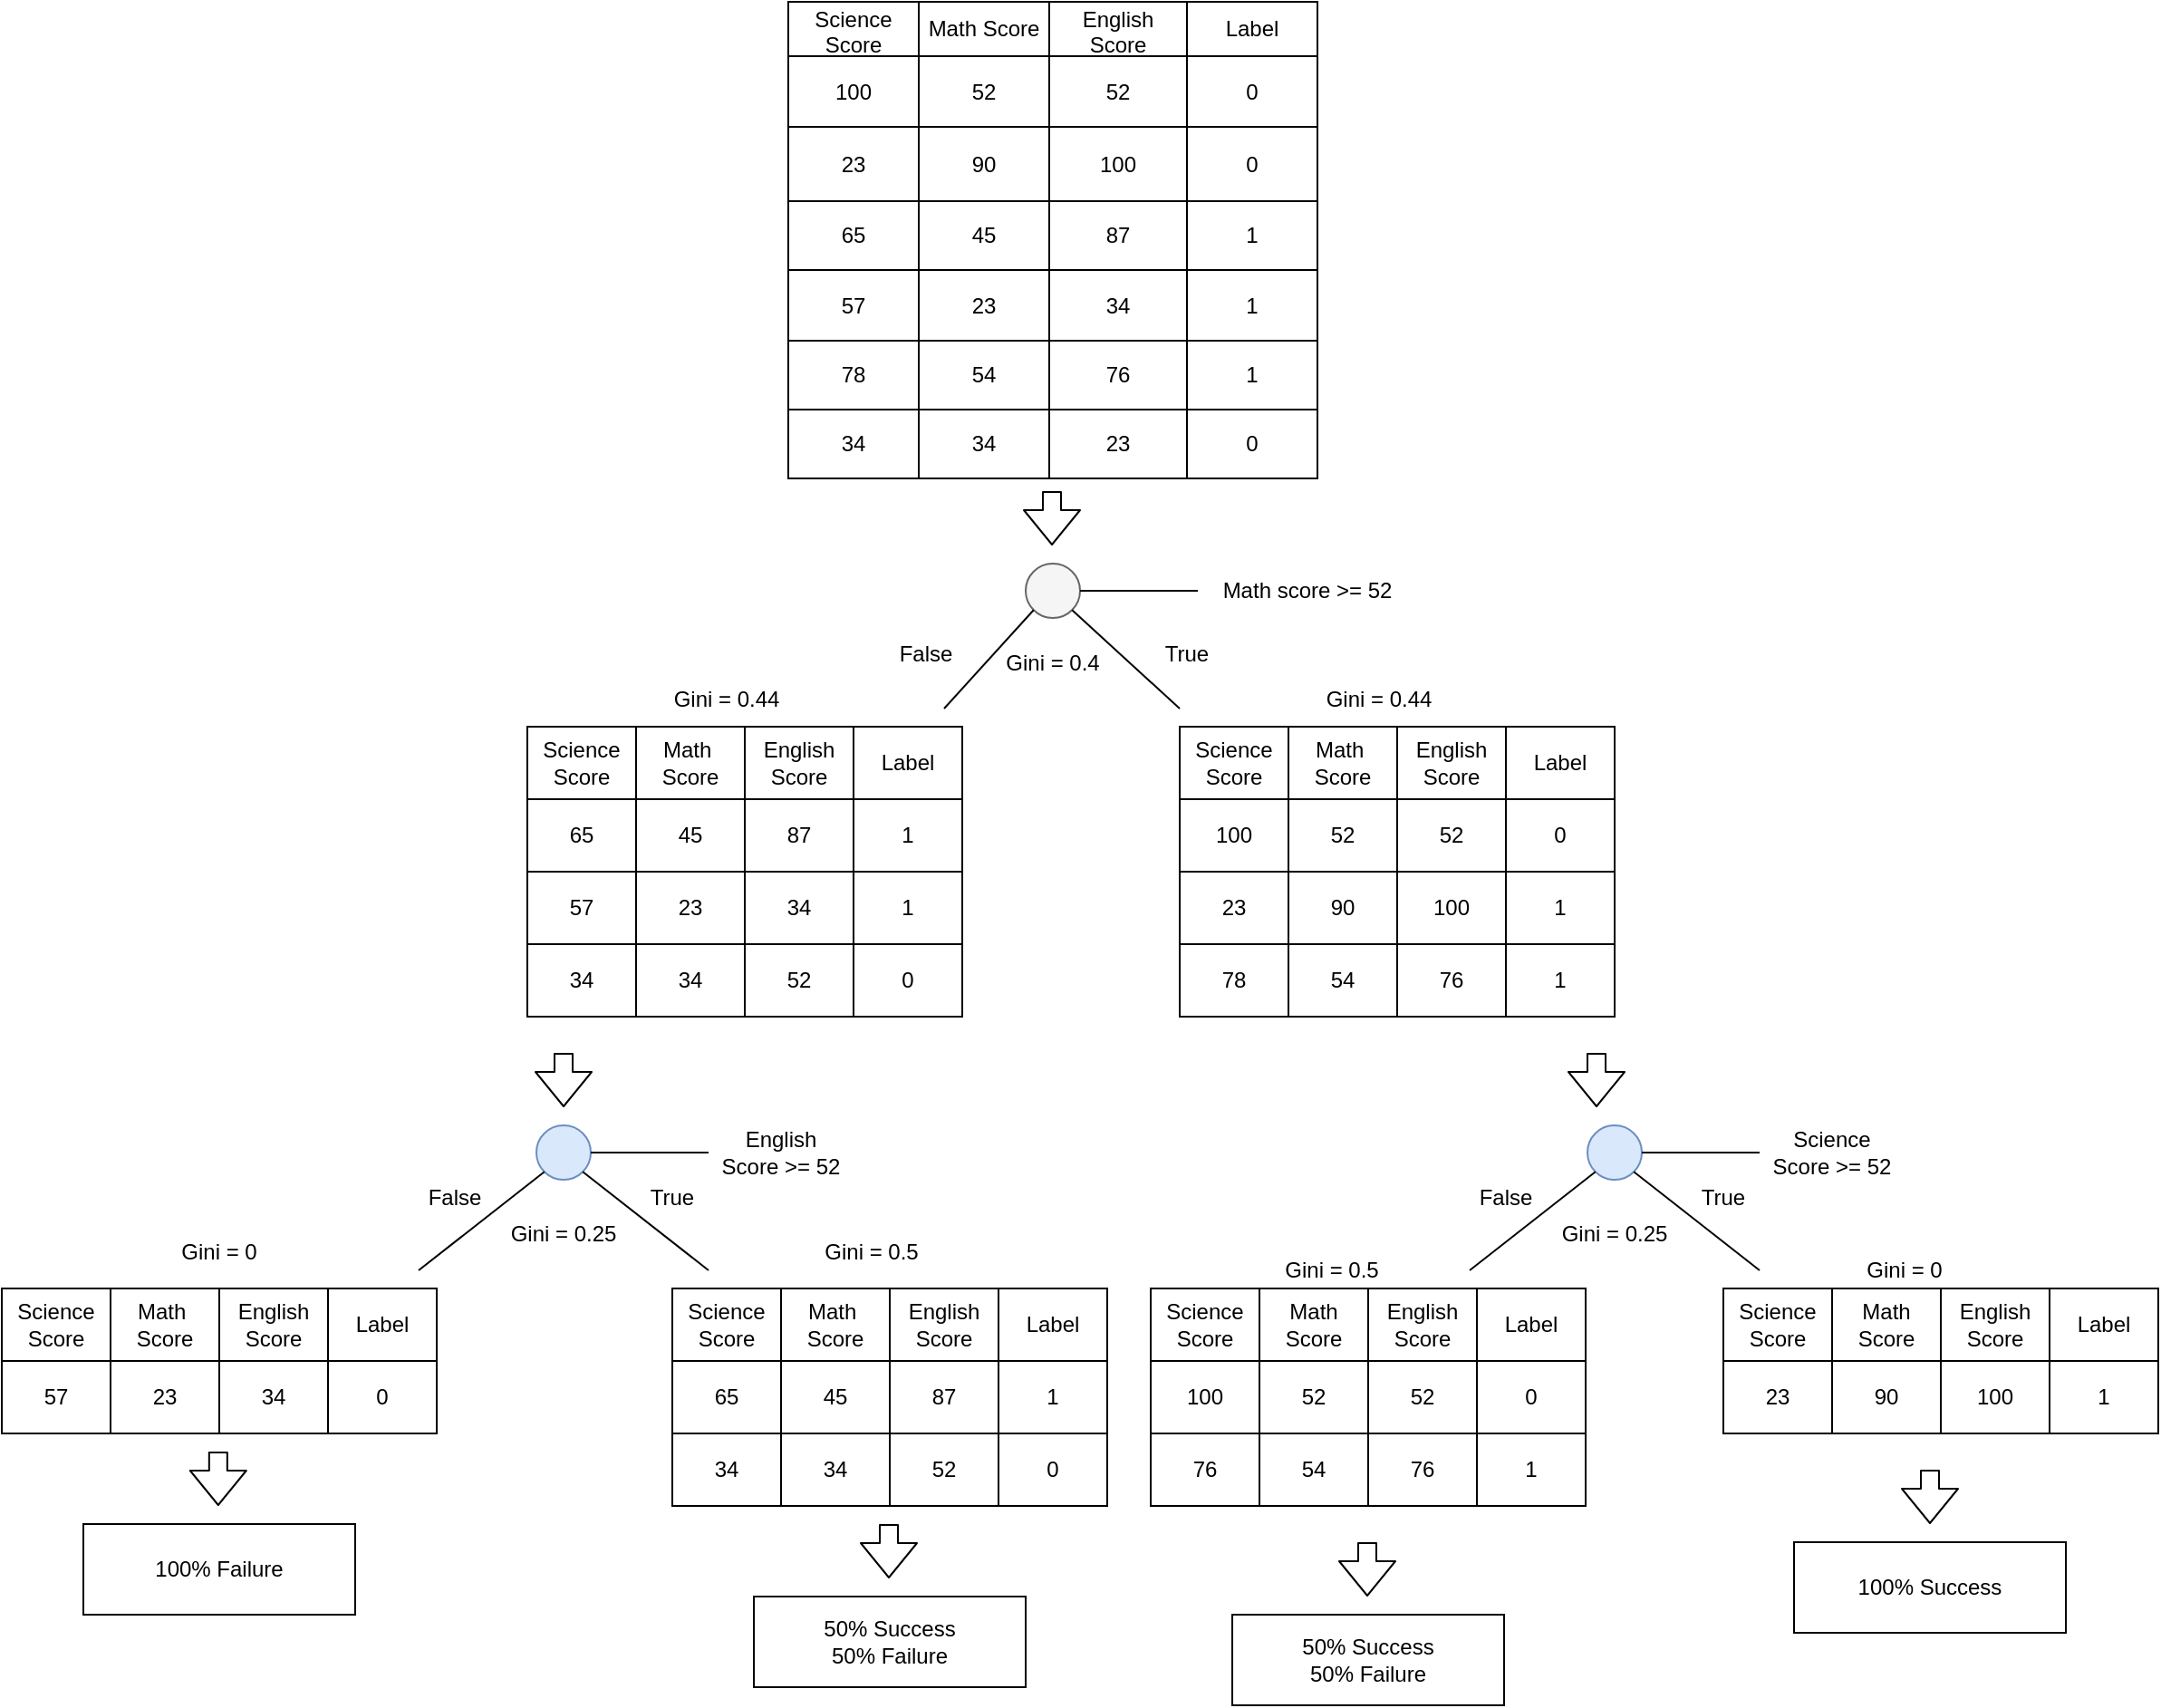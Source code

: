 <mxfile version="13.7.9" type="github"><diagram id="AeqcvIjLkrecfyvm1590" name="Page-1"><mxGraphModel dx="1609" dy="469" grid="1" gridSize="10" guides="1" tooltips="1" connect="1" arrows="1" fold="1" page="1" pageScale="1" pageWidth="827" pageHeight="1169" math="0" shadow="0"><root><mxCell id="0"/><mxCell id="1" parent="0"/><mxCell id="aFgmbNxInxHGgeImLu1g-31" value="" style="shape=flexArrow;endArrow=classic;html=1;" edge="1" parent="1"><mxGeometry width="50" height="50" relative="1" as="geometry"><mxPoint x="359.5" y="480" as="sourcePoint"/><mxPoint x="359.5" y="510" as="targetPoint"/></mxGeometry></mxCell><mxCell id="aFgmbNxInxHGgeImLu1g-32" value="" style="ellipse;whiteSpace=wrap;html=1;aspect=fixed;fillColor=#f5f5f5;strokeColor=#666666;fontColor=#333333;" vertex="1" parent="1"><mxGeometry x="345" y="520" width="30" height="30" as="geometry"/></mxCell><mxCell id="aFgmbNxInxHGgeImLu1g-33" value="" style="endArrow=none;html=1;exitX=1;exitY=0.5;exitDx=0;exitDy=0;" edge="1" parent="1" source="aFgmbNxInxHGgeImLu1g-32"><mxGeometry width="50" height="50" relative="1" as="geometry"><mxPoint x="380" y="460" as="sourcePoint"/><mxPoint x="440" y="535" as="targetPoint"/></mxGeometry></mxCell><mxCell id="aFgmbNxInxHGgeImLu1g-34" value="Math score &amp;gt;= 52" style="text;html=1;align=center;verticalAlign=middle;resizable=0;points=[];autosize=1;" vertex="1" parent="1"><mxGeometry x="445" y="525" width="110" height="20" as="geometry"/></mxCell><mxCell id="aFgmbNxInxHGgeImLu1g-35" value="" style="endArrow=none;html=1;exitX=1;exitY=1;exitDx=0;exitDy=0;" edge="1" parent="1" source="aFgmbNxInxHGgeImLu1g-32"><mxGeometry width="50" height="50" relative="1" as="geometry"><mxPoint x="380" y="560" as="sourcePoint"/><mxPoint x="430" y="600" as="targetPoint"/></mxGeometry></mxCell><mxCell id="aFgmbNxInxHGgeImLu1g-36" value="" style="shape=table;html=1;whiteSpace=wrap;startSize=0;container=1;collapsible=0;childLayout=tableLayout;sketch=0;shadow=0;rounded=0;" vertex="1" parent="1"><mxGeometry x="430" y="610" width="240" height="160" as="geometry"/></mxCell><mxCell id="aFgmbNxInxHGgeImLu1g-37" value="" style="shape=partialRectangle;html=1;whiteSpace=wrap;collapsible=0;dropTarget=0;pointerEvents=0;fillColor=none;top=0;left=0;bottom=0;right=0;points=[[0,0.5],[1,0.5]];portConstraint=eastwest;" vertex="1" parent="aFgmbNxInxHGgeImLu1g-36"><mxGeometry width="240" height="40" as="geometry"/></mxCell><mxCell id="aFgmbNxInxHGgeImLu1g-38" value="Science Score" style="shape=partialRectangle;html=1;whiteSpace=wrap;connectable=0;overflow=hidden;fillColor=none;top=0;left=0;bottom=0;right=0;" vertex="1" parent="aFgmbNxInxHGgeImLu1g-37"><mxGeometry width="60" height="40" as="geometry"/></mxCell><mxCell id="aFgmbNxInxHGgeImLu1g-165" value="Math&amp;nbsp; Score" style="shape=partialRectangle;html=1;whiteSpace=wrap;connectable=0;overflow=hidden;fillColor=none;top=0;left=0;bottom=0;right=0;" vertex="1" parent="aFgmbNxInxHGgeImLu1g-37"><mxGeometry x="60" width="60" height="40" as="geometry"/></mxCell><mxCell id="aFgmbNxInxHGgeImLu1g-39" value="English Score" style="shape=partialRectangle;html=1;whiteSpace=wrap;connectable=0;overflow=hidden;fillColor=none;top=0;left=0;bottom=0;right=0;" vertex="1" parent="aFgmbNxInxHGgeImLu1g-37"><mxGeometry x="120" width="60" height="40" as="geometry"/></mxCell><mxCell id="aFgmbNxInxHGgeImLu1g-40" value="Label" style="shape=partialRectangle;html=1;whiteSpace=wrap;connectable=0;overflow=hidden;fillColor=none;top=0;left=0;bottom=0;right=0;" vertex="1" parent="aFgmbNxInxHGgeImLu1g-37"><mxGeometry x="180" width="60" height="40" as="geometry"/></mxCell><mxCell id="aFgmbNxInxHGgeImLu1g-41" value="" style="shape=partialRectangle;html=1;whiteSpace=wrap;collapsible=0;dropTarget=0;pointerEvents=0;fillColor=none;top=0;left=0;bottom=0;right=0;points=[[0,0.5],[1,0.5]];portConstraint=eastwest;" vertex="1" parent="aFgmbNxInxHGgeImLu1g-36"><mxGeometry y="40" width="240" height="40" as="geometry"/></mxCell><mxCell id="aFgmbNxInxHGgeImLu1g-42" value="100" style="shape=partialRectangle;html=1;whiteSpace=wrap;connectable=0;overflow=hidden;fillColor=none;top=0;left=0;bottom=0;right=0;" vertex="1" parent="aFgmbNxInxHGgeImLu1g-41"><mxGeometry width="60" height="40" as="geometry"/></mxCell><mxCell id="aFgmbNxInxHGgeImLu1g-166" value="52" style="shape=partialRectangle;html=1;whiteSpace=wrap;connectable=0;overflow=hidden;fillColor=none;top=0;left=0;bottom=0;right=0;" vertex="1" parent="aFgmbNxInxHGgeImLu1g-41"><mxGeometry x="60" width="60" height="40" as="geometry"/></mxCell><mxCell id="aFgmbNxInxHGgeImLu1g-43" value="52" style="shape=partialRectangle;html=1;whiteSpace=wrap;connectable=0;overflow=hidden;fillColor=none;top=0;left=0;bottom=0;right=0;" vertex="1" parent="aFgmbNxInxHGgeImLu1g-41"><mxGeometry x="120" width="60" height="40" as="geometry"/></mxCell><mxCell id="aFgmbNxInxHGgeImLu1g-44" value="0" style="shape=partialRectangle;html=1;whiteSpace=wrap;connectable=0;overflow=hidden;fillColor=none;top=0;left=0;bottom=0;right=0;" vertex="1" parent="aFgmbNxInxHGgeImLu1g-41"><mxGeometry x="180" width="60" height="40" as="geometry"/></mxCell><mxCell id="aFgmbNxInxHGgeImLu1g-45" value="" style="shape=partialRectangle;html=1;whiteSpace=wrap;collapsible=0;dropTarget=0;pointerEvents=0;fillColor=none;top=0;left=0;bottom=0;right=0;points=[[0,0.5],[1,0.5]];portConstraint=eastwest;" vertex="1" parent="aFgmbNxInxHGgeImLu1g-36"><mxGeometry y="80" width="240" height="40" as="geometry"/></mxCell><mxCell id="aFgmbNxInxHGgeImLu1g-46" value="23" style="shape=partialRectangle;html=1;whiteSpace=wrap;connectable=0;overflow=hidden;fillColor=none;top=0;left=0;bottom=0;right=0;" vertex="1" parent="aFgmbNxInxHGgeImLu1g-45"><mxGeometry width="60" height="40" as="geometry"/></mxCell><mxCell id="aFgmbNxInxHGgeImLu1g-167" value="90" style="shape=partialRectangle;html=1;whiteSpace=wrap;connectable=0;overflow=hidden;fillColor=none;top=0;left=0;bottom=0;right=0;" vertex="1" parent="aFgmbNxInxHGgeImLu1g-45"><mxGeometry x="60" width="60" height="40" as="geometry"/></mxCell><mxCell id="aFgmbNxInxHGgeImLu1g-47" value="100" style="shape=partialRectangle;html=1;whiteSpace=wrap;connectable=0;overflow=hidden;fillColor=none;top=0;left=0;bottom=0;right=0;" vertex="1" parent="aFgmbNxInxHGgeImLu1g-45"><mxGeometry x="120" width="60" height="40" as="geometry"/></mxCell><mxCell id="aFgmbNxInxHGgeImLu1g-48" value="1" style="shape=partialRectangle;html=1;whiteSpace=wrap;connectable=0;overflow=hidden;fillColor=none;top=0;left=0;bottom=0;right=0;" vertex="1" parent="aFgmbNxInxHGgeImLu1g-45"><mxGeometry x="180" width="60" height="40" as="geometry"/></mxCell><mxCell id="aFgmbNxInxHGgeImLu1g-59" style="shape=partialRectangle;html=1;whiteSpace=wrap;collapsible=0;dropTarget=0;pointerEvents=0;fillColor=none;top=0;left=0;bottom=0;right=0;points=[[0,0.5],[1,0.5]];portConstraint=eastwest;" vertex="1" parent="aFgmbNxInxHGgeImLu1g-36"><mxGeometry y="120" width="240" height="40" as="geometry"/></mxCell><mxCell id="aFgmbNxInxHGgeImLu1g-60" value="78" style="shape=partialRectangle;html=1;whiteSpace=wrap;connectable=0;overflow=hidden;fillColor=none;top=0;left=0;bottom=0;right=0;" vertex="1" parent="aFgmbNxInxHGgeImLu1g-59"><mxGeometry width="60" height="40" as="geometry"/></mxCell><mxCell id="aFgmbNxInxHGgeImLu1g-168" value="54" style="shape=partialRectangle;html=1;whiteSpace=wrap;connectable=0;overflow=hidden;fillColor=none;top=0;left=0;bottom=0;right=0;" vertex="1" parent="aFgmbNxInxHGgeImLu1g-59"><mxGeometry x="60" width="60" height="40" as="geometry"/></mxCell><mxCell id="aFgmbNxInxHGgeImLu1g-61" value="76" style="shape=partialRectangle;html=1;whiteSpace=wrap;connectable=0;overflow=hidden;fillColor=none;top=0;left=0;bottom=0;right=0;" vertex="1" parent="aFgmbNxInxHGgeImLu1g-59"><mxGeometry x="120" width="60" height="40" as="geometry"/></mxCell><mxCell id="aFgmbNxInxHGgeImLu1g-62" value="1" style="shape=partialRectangle;html=1;whiteSpace=wrap;connectable=0;overflow=hidden;fillColor=none;top=0;left=0;bottom=0;right=0;" vertex="1" parent="aFgmbNxInxHGgeImLu1g-59"><mxGeometry x="180" width="60" height="40" as="geometry"/></mxCell><mxCell id="aFgmbNxInxHGgeImLu1g-63" value="True" style="text;html=1;strokeColor=none;fillColor=none;align=center;verticalAlign=middle;whiteSpace=wrap;rounded=0;shadow=0;sketch=0;" vertex="1" parent="1"><mxGeometry x="414" y="560" width="40" height="20" as="geometry"/></mxCell><mxCell id="aFgmbNxInxHGgeImLu1g-64" value="" style="endArrow=none;html=1;entryX=0;entryY=1;entryDx=0;entryDy=0;" edge="1" parent="1" target="aFgmbNxInxHGgeImLu1g-32"><mxGeometry width="50" height="50" relative="1" as="geometry"><mxPoint x="300" y="600" as="sourcePoint"/><mxPoint x="430" y="600" as="targetPoint"/></mxGeometry></mxCell><mxCell id="aFgmbNxInxHGgeImLu1g-86" value="False" style="text;html=1;strokeColor=none;fillColor=none;align=center;verticalAlign=middle;whiteSpace=wrap;rounded=0;shadow=0;sketch=0;" vertex="1" parent="1"><mxGeometry x="270" y="560" width="40" height="20" as="geometry"/></mxCell><mxCell id="aFgmbNxInxHGgeImLu1g-88" value="" style="shape=flexArrow;endArrow=classic;html=1;" edge="1" parent="1"><mxGeometry width="50" height="50" relative="1" as="geometry"><mxPoint x="90" y="790" as="sourcePoint"/><mxPoint x="90" y="820" as="targetPoint"/></mxGeometry></mxCell><mxCell id="aFgmbNxInxHGgeImLu1g-6" value="" style="shape=table;html=1;whiteSpace=wrap;startSize=0;container=1;collapsible=0;childLayout=tableLayout;rounded=0;" vertex="1" parent="1"><mxGeometry x="214" y="210" width="292" height="263" as="geometry"/></mxCell><mxCell id="aFgmbNxInxHGgeImLu1g-7" value="" style="shape=partialRectangle;html=1;whiteSpace=wrap;collapsible=0;dropTarget=0;pointerEvents=0;fillColor=none;top=0;left=0;bottom=0;right=0;points=[[0,0.5],[1,0.5]];portConstraint=eastwest;" vertex="1" parent="aFgmbNxInxHGgeImLu1g-6"><mxGeometry width="292" height="30" as="geometry"/></mxCell><mxCell id="aFgmbNxInxHGgeImLu1g-154" value="Science Score" style="shape=partialRectangle;html=1;whiteSpace=wrap;connectable=0;overflow=hidden;fillColor=none;top=0;left=0;bottom=0;right=0;" vertex="1" parent="aFgmbNxInxHGgeImLu1g-7"><mxGeometry width="72" height="30" as="geometry"/></mxCell><mxCell id="aFgmbNxInxHGgeImLu1g-148" value="Math Score" style="shape=partialRectangle;html=1;whiteSpace=wrap;connectable=0;overflow=hidden;fillColor=none;top=0;left=0;bottom=0;right=0;" vertex="1" parent="aFgmbNxInxHGgeImLu1g-7"><mxGeometry x="72" width="72" height="30" as="geometry"/></mxCell><mxCell id="aFgmbNxInxHGgeImLu1g-9" value="English Score" style="shape=partialRectangle;html=1;whiteSpace=wrap;connectable=0;overflow=hidden;fillColor=none;top=0;left=0;bottom=0;right=0;" vertex="1" parent="aFgmbNxInxHGgeImLu1g-7"><mxGeometry x="144" width="76" height="30" as="geometry"/></mxCell><mxCell id="aFgmbNxInxHGgeImLu1g-10" value="Label" style="shape=partialRectangle;html=1;whiteSpace=wrap;connectable=0;overflow=hidden;fillColor=none;top=0;left=0;bottom=0;right=0;" vertex="1" parent="aFgmbNxInxHGgeImLu1g-7"><mxGeometry x="220" width="72" height="30" as="geometry"/></mxCell><mxCell id="aFgmbNxInxHGgeImLu1g-11" value="" style="shape=partialRectangle;html=1;whiteSpace=wrap;collapsible=0;dropTarget=0;pointerEvents=0;fillColor=none;top=0;left=0;bottom=0;right=0;points=[[0,0.5],[1,0.5]];portConstraint=eastwest;" vertex="1" parent="aFgmbNxInxHGgeImLu1g-6"><mxGeometry y="30" width="292" height="39" as="geometry"/></mxCell><mxCell id="aFgmbNxInxHGgeImLu1g-155" value="100" style="shape=partialRectangle;html=1;whiteSpace=wrap;connectable=0;overflow=hidden;fillColor=none;top=0;left=0;bottom=0;right=0;" vertex="1" parent="aFgmbNxInxHGgeImLu1g-11"><mxGeometry width="72" height="39" as="geometry"/></mxCell><mxCell id="aFgmbNxInxHGgeImLu1g-149" value="52" style="shape=partialRectangle;html=1;whiteSpace=wrap;connectable=0;overflow=hidden;fillColor=none;top=0;left=0;bottom=0;right=0;" vertex="1" parent="aFgmbNxInxHGgeImLu1g-11"><mxGeometry x="72" width="72" height="39" as="geometry"/></mxCell><mxCell id="aFgmbNxInxHGgeImLu1g-13" value="52" style="shape=partialRectangle;html=1;whiteSpace=wrap;connectable=0;overflow=hidden;fillColor=none;top=0;left=0;bottom=0;right=0;" vertex="1" parent="aFgmbNxInxHGgeImLu1g-11"><mxGeometry x="144" width="76" height="39" as="geometry"/></mxCell><mxCell id="aFgmbNxInxHGgeImLu1g-14" value="0" style="shape=partialRectangle;html=1;whiteSpace=wrap;connectable=0;overflow=hidden;fillColor=none;top=0;left=0;bottom=0;right=0;" vertex="1" parent="aFgmbNxInxHGgeImLu1g-11"><mxGeometry x="220" width="72" height="39" as="geometry"/></mxCell><mxCell id="aFgmbNxInxHGgeImLu1g-15" value="" style="shape=partialRectangle;html=1;whiteSpace=wrap;collapsible=0;dropTarget=0;pointerEvents=0;fillColor=none;top=0;left=0;bottom=0;right=0;points=[[0,0.5],[1,0.5]];portConstraint=eastwest;" vertex="1" parent="aFgmbNxInxHGgeImLu1g-6"><mxGeometry y="69" width="292" height="41" as="geometry"/></mxCell><mxCell id="aFgmbNxInxHGgeImLu1g-156" value="23" style="shape=partialRectangle;html=1;whiteSpace=wrap;connectable=0;overflow=hidden;fillColor=none;top=0;left=0;bottom=0;right=0;" vertex="1" parent="aFgmbNxInxHGgeImLu1g-15"><mxGeometry width="72" height="41" as="geometry"/></mxCell><mxCell id="aFgmbNxInxHGgeImLu1g-150" value="90" style="shape=partialRectangle;html=1;whiteSpace=wrap;connectable=0;overflow=hidden;fillColor=none;top=0;left=0;bottom=0;right=0;" vertex="1" parent="aFgmbNxInxHGgeImLu1g-15"><mxGeometry x="72" width="72" height="41" as="geometry"/></mxCell><mxCell id="aFgmbNxInxHGgeImLu1g-17" value="100" style="shape=partialRectangle;html=1;whiteSpace=wrap;connectable=0;overflow=hidden;fillColor=none;top=0;left=0;bottom=0;right=0;" vertex="1" parent="aFgmbNxInxHGgeImLu1g-15"><mxGeometry x="144" width="76" height="41" as="geometry"/></mxCell><mxCell id="aFgmbNxInxHGgeImLu1g-18" value="0" style="shape=partialRectangle;html=1;whiteSpace=wrap;connectable=0;overflow=hidden;fillColor=none;top=0;left=0;bottom=0;right=0;" vertex="1" parent="aFgmbNxInxHGgeImLu1g-15"><mxGeometry x="220" width="72" height="41" as="geometry"/></mxCell><mxCell id="aFgmbNxInxHGgeImLu1g-19" value="" style="shape=partialRectangle;html=1;whiteSpace=wrap;collapsible=0;dropTarget=0;pointerEvents=0;fillColor=none;top=0;left=0;bottom=0;right=0;points=[[0,0.5],[1,0.5]];portConstraint=eastwest;" vertex="1" parent="aFgmbNxInxHGgeImLu1g-6"><mxGeometry y="110" width="292" height="38" as="geometry"/></mxCell><mxCell id="aFgmbNxInxHGgeImLu1g-157" value="65" style="shape=partialRectangle;html=1;whiteSpace=wrap;connectable=0;overflow=hidden;fillColor=none;top=0;left=0;bottom=0;right=0;" vertex="1" parent="aFgmbNxInxHGgeImLu1g-19"><mxGeometry width="72" height="38" as="geometry"/></mxCell><mxCell id="aFgmbNxInxHGgeImLu1g-151" value="45" style="shape=partialRectangle;html=1;whiteSpace=wrap;connectable=0;overflow=hidden;fillColor=none;top=0;left=0;bottom=0;right=0;" vertex="1" parent="aFgmbNxInxHGgeImLu1g-19"><mxGeometry x="72" width="72" height="38" as="geometry"/></mxCell><mxCell id="aFgmbNxInxHGgeImLu1g-21" value="87" style="shape=partialRectangle;html=1;whiteSpace=wrap;connectable=0;overflow=hidden;fillColor=none;top=0;left=0;bottom=0;right=0;" vertex="1" parent="aFgmbNxInxHGgeImLu1g-19"><mxGeometry x="144" width="76" height="38" as="geometry"/></mxCell><mxCell id="aFgmbNxInxHGgeImLu1g-22" value="1" style="shape=partialRectangle;html=1;whiteSpace=wrap;connectable=0;overflow=hidden;fillColor=none;top=0;left=0;bottom=0;right=0;" vertex="1" parent="aFgmbNxInxHGgeImLu1g-19"><mxGeometry x="220" width="72" height="38" as="geometry"/></mxCell><mxCell id="aFgmbNxInxHGgeImLu1g-23" value="" style="shape=partialRectangle;html=1;whiteSpace=wrap;collapsible=0;dropTarget=0;pointerEvents=0;fillColor=none;top=0;left=0;bottom=0;right=0;points=[[0,0.5],[1,0.5]];portConstraint=eastwest;" vertex="1" parent="aFgmbNxInxHGgeImLu1g-6"><mxGeometry y="148" width="292" height="39" as="geometry"/></mxCell><mxCell id="aFgmbNxInxHGgeImLu1g-158" value="57" style="shape=partialRectangle;html=1;whiteSpace=wrap;connectable=0;overflow=hidden;fillColor=none;top=0;left=0;bottom=0;right=0;" vertex="1" parent="aFgmbNxInxHGgeImLu1g-23"><mxGeometry width="72" height="39" as="geometry"/></mxCell><mxCell id="aFgmbNxInxHGgeImLu1g-152" value="23" style="shape=partialRectangle;html=1;whiteSpace=wrap;connectable=0;overflow=hidden;fillColor=none;top=0;left=0;bottom=0;right=0;" vertex="1" parent="aFgmbNxInxHGgeImLu1g-23"><mxGeometry x="72" width="72" height="39" as="geometry"/></mxCell><mxCell id="aFgmbNxInxHGgeImLu1g-25" value="34" style="shape=partialRectangle;html=1;whiteSpace=wrap;connectable=0;overflow=hidden;fillColor=none;top=0;left=0;bottom=0;right=0;" vertex="1" parent="aFgmbNxInxHGgeImLu1g-23"><mxGeometry x="144" width="76" height="39" as="geometry"/></mxCell><mxCell id="aFgmbNxInxHGgeImLu1g-26" value="1" style="shape=partialRectangle;html=1;whiteSpace=wrap;connectable=0;overflow=hidden;fillColor=none;top=0;left=0;bottom=0;right=0;" vertex="1" parent="aFgmbNxInxHGgeImLu1g-23"><mxGeometry x="220" width="72" height="39" as="geometry"/></mxCell><mxCell id="aFgmbNxInxHGgeImLu1g-27" value="" style="shape=partialRectangle;html=1;whiteSpace=wrap;collapsible=0;dropTarget=0;pointerEvents=0;fillColor=none;top=0;left=0;bottom=0;right=0;points=[[0,0.5],[1,0.5]];portConstraint=eastwest;" vertex="1" parent="aFgmbNxInxHGgeImLu1g-6"><mxGeometry y="187" width="292" height="38" as="geometry"/></mxCell><mxCell id="aFgmbNxInxHGgeImLu1g-159" value="78" style="shape=partialRectangle;html=1;whiteSpace=wrap;connectable=0;overflow=hidden;fillColor=none;top=0;left=0;bottom=0;right=0;" vertex="1" parent="aFgmbNxInxHGgeImLu1g-27"><mxGeometry width="72" height="38" as="geometry"/></mxCell><mxCell id="aFgmbNxInxHGgeImLu1g-153" value="54" style="shape=partialRectangle;html=1;whiteSpace=wrap;connectable=0;overflow=hidden;fillColor=none;top=0;left=0;bottom=0;right=0;" vertex="1" parent="aFgmbNxInxHGgeImLu1g-27"><mxGeometry x="72" width="72" height="38" as="geometry"/></mxCell><mxCell id="aFgmbNxInxHGgeImLu1g-29" value="76" style="shape=partialRectangle;html=1;whiteSpace=wrap;connectable=0;overflow=hidden;fillColor=none;top=0;left=0;bottom=0;right=0;" vertex="1" parent="aFgmbNxInxHGgeImLu1g-27"><mxGeometry x="144" width="76" height="38" as="geometry"/></mxCell><mxCell id="aFgmbNxInxHGgeImLu1g-30" value="1" style="shape=partialRectangle;html=1;whiteSpace=wrap;connectable=0;overflow=hidden;fillColor=none;top=0;left=0;bottom=0;right=0;" vertex="1" parent="aFgmbNxInxHGgeImLu1g-27"><mxGeometry x="220" width="72" height="38" as="geometry"/></mxCell><mxCell id="aFgmbNxInxHGgeImLu1g-230" style="shape=partialRectangle;html=1;whiteSpace=wrap;collapsible=0;dropTarget=0;pointerEvents=0;fillColor=none;top=0;left=0;bottom=0;right=0;points=[[0,0.5],[1,0.5]];portConstraint=eastwest;" vertex="1" parent="aFgmbNxInxHGgeImLu1g-6"><mxGeometry y="225" width="292" height="38" as="geometry"/></mxCell><mxCell id="aFgmbNxInxHGgeImLu1g-231" value="34" style="shape=partialRectangle;html=1;whiteSpace=wrap;connectable=0;overflow=hidden;fillColor=none;top=0;left=0;bottom=0;right=0;" vertex="1" parent="aFgmbNxInxHGgeImLu1g-230"><mxGeometry width="72" height="38" as="geometry"/></mxCell><mxCell id="aFgmbNxInxHGgeImLu1g-232" value="34" style="shape=partialRectangle;html=1;whiteSpace=wrap;connectable=0;overflow=hidden;fillColor=none;top=0;left=0;bottom=0;right=0;" vertex="1" parent="aFgmbNxInxHGgeImLu1g-230"><mxGeometry x="72" width="72" height="38" as="geometry"/></mxCell><mxCell id="aFgmbNxInxHGgeImLu1g-233" value="23" style="shape=partialRectangle;html=1;whiteSpace=wrap;connectable=0;overflow=hidden;fillColor=none;top=0;left=0;bottom=0;right=0;" vertex="1" parent="aFgmbNxInxHGgeImLu1g-230"><mxGeometry x="144" width="76" height="38" as="geometry"/></mxCell><mxCell id="aFgmbNxInxHGgeImLu1g-234" value="0" style="shape=partialRectangle;html=1;whiteSpace=wrap;connectable=0;overflow=hidden;fillColor=none;top=0;left=0;bottom=0;right=0;" vertex="1" parent="aFgmbNxInxHGgeImLu1g-230"><mxGeometry x="220" width="72" height="38" as="geometry"/></mxCell><mxCell id="aFgmbNxInxHGgeImLu1g-89" value="50% Success&lt;br&gt;50% Failure" style="rounded=0;whiteSpace=wrap;html=1;shadow=0;sketch=0;" vertex="1" parent="1"><mxGeometry x="459" y="1100" width="150" height="50" as="geometry"/></mxCell><mxCell id="aFgmbNxInxHGgeImLu1g-90" value="Gini = 0.44" style="text;html=1;strokeColor=none;fillColor=none;align=center;verticalAlign=middle;whiteSpace=wrap;rounded=0;shadow=0;sketch=0;" vertex="1" parent="1"><mxGeometry x="140" y="585" width="80" height="20" as="geometry"/></mxCell><mxCell id="aFgmbNxInxHGgeImLu1g-91" value="Gini = 0.44" style="text;html=1;strokeColor=none;fillColor=none;align=center;verticalAlign=middle;whiteSpace=wrap;rounded=0;shadow=0;sketch=0;" vertex="1" parent="1"><mxGeometry x="500" y="585" width="80" height="20" as="geometry"/></mxCell><mxCell id="aFgmbNxInxHGgeImLu1g-92" value="Gini = 0.4" style="text;html=1;strokeColor=none;fillColor=none;align=center;verticalAlign=middle;whiteSpace=wrap;rounded=0;shadow=0;sketch=0;" vertex="1" parent="1"><mxGeometry x="320" y="565" width="80" height="20" as="geometry"/></mxCell><mxCell id="aFgmbNxInxHGgeImLu1g-93" value="" style="shape=flexArrow;endArrow=classic;html=1;" edge="1" parent="1"><mxGeometry width="50" height="50" relative="1" as="geometry"><mxPoint x="660" y="790" as="sourcePoint"/><mxPoint x="660" y="820" as="targetPoint"/></mxGeometry></mxCell><mxCell id="aFgmbNxInxHGgeImLu1g-94" value="" style="ellipse;whiteSpace=wrap;html=1;aspect=fixed;fillColor=#dae8fc;strokeColor=#6c8ebf;" vertex="1" parent="1"><mxGeometry x="655" y="830" width="30" height="30" as="geometry"/></mxCell><mxCell id="aFgmbNxInxHGgeImLu1g-96" value="" style="endArrow=none;html=1;exitX=0;exitY=1;exitDx=0;exitDy=0;" edge="1" parent="1" source="aFgmbNxInxHGgeImLu1g-94"><mxGeometry width="50" height="50" relative="1" as="geometry"><mxPoint x="530" y="790" as="sourcePoint"/><mxPoint x="590" y="910" as="targetPoint"/></mxGeometry></mxCell><mxCell id="aFgmbNxInxHGgeImLu1g-106" value="False" style="text;html=1;strokeColor=none;fillColor=none;align=center;verticalAlign=middle;whiteSpace=wrap;rounded=0;shadow=0;sketch=0;" vertex="1" parent="1"><mxGeometry x="590" y="860" width="40" height="20" as="geometry"/></mxCell><mxCell id="aFgmbNxInxHGgeImLu1g-107" value="" style="endArrow=none;html=1;exitX=1;exitY=1;exitDx=0;exitDy=0;" edge="1" parent="1" source="aFgmbNxInxHGgeImLu1g-94"><mxGeometry width="50" height="50" relative="1" as="geometry"><mxPoint x="720" y="780" as="sourcePoint"/><mxPoint x="750" y="910" as="targetPoint"/></mxGeometry></mxCell><mxCell id="aFgmbNxInxHGgeImLu1g-125" value="Gini = 0.5" style="text;html=1;strokeColor=none;fillColor=none;align=center;verticalAlign=middle;whiteSpace=wrap;rounded=0;shadow=0;sketch=0;" vertex="1" parent="1"><mxGeometry x="474" y="900" width="80" height="20" as="geometry"/></mxCell><mxCell id="aFgmbNxInxHGgeImLu1g-126" value="" style="shape=flexArrow;endArrow=classic;html=1;" edge="1" parent="1"><mxGeometry width="50" height="50" relative="1" as="geometry"><mxPoint x="844" y="1020" as="sourcePoint"/><mxPoint x="844" y="1050" as="targetPoint"/></mxGeometry></mxCell><mxCell id="aFgmbNxInxHGgeImLu1g-127" value="100% Failure" style="rounded=0;whiteSpace=wrap;html=1;shadow=0;sketch=0;" vertex="1" parent="1"><mxGeometry x="-175" y="1050" width="150" height="50" as="geometry"/></mxCell><mxCell id="aFgmbNxInxHGgeImLu1g-128" value="" style="shape=flexArrow;endArrow=classic;html=1;" edge="1" parent="1"><mxGeometry width="50" height="50" relative="1" as="geometry"><mxPoint x="533.5" y="1060" as="sourcePoint"/><mxPoint x="533.5" y="1090" as="targetPoint"/></mxGeometry></mxCell><mxCell id="aFgmbNxInxHGgeImLu1g-129" value="100% Success" style="rounded=0;whiteSpace=wrap;html=1;shadow=0;sketch=0;" vertex="1" parent="1"><mxGeometry x="769" y="1060" width="150" height="50" as="geometry"/></mxCell><mxCell id="aFgmbNxInxHGgeImLu1g-130" value="Gini = 0" style="text;html=1;strokeColor=none;fillColor=none;align=center;verticalAlign=middle;whiteSpace=wrap;rounded=0;shadow=0;sketch=0;" vertex="1" parent="1"><mxGeometry x="800" y="900" width="60" height="20" as="geometry"/></mxCell><mxCell id="aFgmbNxInxHGgeImLu1g-131" value="Gini = 0.25" style="text;html=1;strokeColor=none;fillColor=none;align=center;verticalAlign=middle;whiteSpace=wrap;rounded=0;shadow=0;sketch=0;" vertex="1" parent="1"><mxGeometry x="630" y="880" width="80" height="20" as="geometry"/></mxCell><mxCell id="aFgmbNxInxHGgeImLu1g-136" value="True" style="text;html=1;strokeColor=none;fillColor=none;align=center;verticalAlign=middle;whiteSpace=wrap;rounded=0;shadow=0;sketch=0;" vertex="1" parent="1"><mxGeometry x="710" y="860" width="40" height="20" as="geometry"/></mxCell><mxCell id="aFgmbNxInxHGgeImLu1g-138" value="" style="endArrow=none;html=1;exitX=1;exitY=0.5;exitDx=0;exitDy=0;" edge="1" parent="1" source="aFgmbNxInxHGgeImLu1g-94"><mxGeometry width="50" height="50" relative="1" as="geometry"><mxPoint x="735" y="800" as="sourcePoint"/><mxPoint x="750" y="845" as="targetPoint"/></mxGeometry></mxCell><mxCell id="aFgmbNxInxHGgeImLu1g-141" value="Science Score &amp;gt;= 52" style="text;html=1;strokeColor=none;fillColor=none;align=center;verticalAlign=middle;whiteSpace=wrap;rounded=0;shadow=0;sketch=0;" vertex="1" parent="1"><mxGeometry x="755" y="835" width="70" height="20" as="geometry"/></mxCell><mxCell id="aFgmbNxInxHGgeImLu1g-197" value="" style="shape=table;html=1;whiteSpace=wrap;startSize=0;container=1;collapsible=0;childLayout=tableLayout;sketch=0;shadow=0;rounded=0;" vertex="1" parent="1"><mxGeometry x="70" y="610" width="240" height="160" as="geometry"/></mxCell><mxCell id="aFgmbNxInxHGgeImLu1g-198" value="" style="shape=partialRectangle;html=1;whiteSpace=wrap;collapsible=0;dropTarget=0;pointerEvents=0;fillColor=none;top=0;left=0;bottom=0;right=0;points=[[0,0.5],[1,0.5]];portConstraint=eastwest;" vertex="1" parent="aFgmbNxInxHGgeImLu1g-197"><mxGeometry width="240" height="40" as="geometry"/></mxCell><mxCell id="aFgmbNxInxHGgeImLu1g-199" value="Science Score" style="shape=partialRectangle;html=1;whiteSpace=wrap;connectable=0;overflow=hidden;fillColor=none;top=0;left=0;bottom=0;right=0;" vertex="1" parent="aFgmbNxInxHGgeImLu1g-198"><mxGeometry width="60" height="40" as="geometry"/></mxCell><mxCell id="aFgmbNxInxHGgeImLu1g-200" value="Math&amp;nbsp; Score" style="shape=partialRectangle;html=1;whiteSpace=wrap;connectable=0;overflow=hidden;fillColor=none;top=0;left=0;bottom=0;right=0;" vertex="1" parent="aFgmbNxInxHGgeImLu1g-198"><mxGeometry x="60" width="60" height="40" as="geometry"/></mxCell><mxCell id="aFgmbNxInxHGgeImLu1g-201" value="English Score" style="shape=partialRectangle;html=1;whiteSpace=wrap;connectable=0;overflow=hidden;fillColor=none;top=0;left=0;bottom=0;right=0;" vertex="1" parent="aFgmbNxInxHGgeImLu1g-198"><mxGeometry x="120" width="60" height="40" as="geometry"/></mxCell><mxCell id="aFgmbNxInxHGgeImLu1g-202" value="Label" style="shape=partialRectangle;html=1;whiteSpace=wrap;connectable=0;overflow=hidden;fillColor=none;top=0;left=0;bottom=0;right=0;" vertex="1" parent="aFgmbNxInxHGgeImLu1g-198"><mxGeometry x="180" width="60" height="40" as="geometry"/></mxCell><mxCell id="aFgmbNxInxHGgeImLu1g-203" value="" style="shape=partialRectangle;html=1;whiteSpace=wrap;collapsible=0;dropTarget=0;pointerEvents=0;fillColor=none;top=0;left=0;bottom=0;right=0;points=[[0,0.5],[1,0.5]];portConstraint=eastwest;" vertex="1" parent="aFgmbNxInxHGgeImLu1g-197"><mxGeometry y="40" width="240" height="40" as="geometry"/></mxCell><mxCell id="aFgmbNxInxHGgeImLu1g-204" value="65" style="shape=partialRectangle;html=1;whiteSpace=wrap;connectable=0;overflow=hidden;fillColor=none;top=0;left=0;bottom=0;right=0;" vertex="1" parent="aFgmbNxInxHGgeImLu1g-203"><mxGeometry width="60" height="40" as="geometry"/></mxCell><mxCell id="aFgmbNxInxHGgeImLu1g-205" value="45" style="shape=partialRectangle;html=1;whiteSpace=wrap;connectable=0;overflow=hidden;fillColor=none;top=0;left=0;bottom=0;right=0;" vertex="1" parent="aFgmbNxInxHGgeImLu1g-203"><mxGeometry x="60" width="60" height="40" as="geometry"/></mxCell><mxCell id="aFgmbNxInxHGgeImLu1g-206" value="87" style="shape=partialRectangle;html=1;whiteSpace=wrap;connectable=0;overflow=hidden;fillColor=none;top=0;left=0;bottom=0;right=0;" vertex="1" parent="aFgmbNxInxHGgeImLu1g-203"><mxGeometry x="120" width="60" height="40" as="geometry"/></mxCell><mxCell id="aFgmbNxInxHGgeImLu1g-207" value="1" style="shape=partialRectangle;html=1;whiteSpace=wrap;connectable=0;overflow=hidden;fillColor=none;top=0;left=0;bottom=0;right=0;" vertex="1" parent="aFgmbNxInxHGgeImLu1g-203"><mxGeometry x="180" width="60" height="40" as="geometry"/></mxCell><mxCell id="aFgmbNxInxHGgeImLu1g-208" value="" style="shape=partialRectangle;html=1;whiteSpace=wrap;collapsible=0;dropTarget=0;pointerEvents=0;fillColor=none;top=0;left=0;bottom=0;right=0;points=[[0,0.5],[1,0.5]];portConstraint=eastwest;" vertex="1" parent="aFgmbNxInxHGgeImLu1g-197"><mxGeometry y="80" width="240" height="40" as="geometry"/></mxCell><mxCell id="aFgmbNxInxHGgeImLu1g-209" value="57" style="shape=partialRectangle;html=1;whiteSpace=wrap;connectable=0;overflow=hidden;fillColor=none;top=0;left=0;bottom=0;right=0;" vertex="1" parent="aFgmbNxInxHGgeImLu1g-208"><mxGeometry width="60" height="40" as="geometry"/></mxCell><mxCell id="aFgmbNxInxHGgeImLu1g-210" value="23" style="shape=partialRectangle;html=1;whiteSpace=wrap;connectable=0;overflow=hidden;fillColor=none;top=0;left=0;bottom=0;right=0;" vertex="1" parent="aFgmbNxInxHGgeImLu1g-208"><mxGeometry x="60" width="60" height="40" as="geometry"/></mxCell><mxCell id="aFgmbNxInxHGgeImLu1g-211" value="34" style="shape=partialRectangle;html=1;whiteSpace=wrap;connectable=0;overflow=hidden;fillColor=none;top=0;left=0;bottom=0;right=0;" vertex="1" parent="aFgmbNxInxHGgeImLu1g-208"><mxGeometry x="120" width="60" height="40" as="geometry"/></mxCell><mxCell id="aFgmbNxInxHGgeImLu1g-212" value="1" style="shape=partialRectangle;html=1;whiteSpace=wrap;connectable=0;overflow=hidden;fillColor=none;top=0;left=0;bottom=0;right=0;" vertex="1" parent="aFgmbNxInxHGgeImLu1g-208"><mxGeometry x="180" width="60" height="40" as="geometry"/></mxCell><mxCell id="aFgmbNxInxHGgeImLu1g-235" style="shape=partialRectangle;html=1;whiteSpace=wrap;collapsible=0;dropTarget=0;pointerEvents=0;fillColor=none;top=0;left=0;bottom=0;right=0;points=[[0,0.5],[1,0.5]];portConstraint=eastwest;" vertex="1" parent="aFgmbNxInxHGgeImLu1g-197"><mxGeometry y="120" width="240" height="40" as="geometry"/></mxCell><mxCell id="aFgmbNxInxHGgeImLu1g-236" value="34" style="shape=partialRectangle;html=1;whiteSpace=wrap;connectable=0;overflow=hidden;fillColor=none;top=0;left=0;bottom=0;right=0;" vertex="1" parent="aFgmbNxInxHGgeImLu1g-235"><mxGeometry width="60" height="40" as="geometry"/></mxCell><mxCell id="aFgmbNxInxHGgeImLu1g-237" value="34" style="shape=partialRectangle;html=1;whiteSpace=wrap;connectable=0;overflow=hidden;fillColor=none;top=0;left=0;bottom=0;right=0;" vertex="1" parent="aFgmbNxInxHGgeImLu1g-235"><mxGeometry x="60" width="60" height="40" as="geometry"/></mxCell><mxCell id="aFgmbNxInxHGgeImLu1g-238" value="52" style="shape=partialRectangle;html=1;whiteSpace=wrap;connectable=0;overflow=hidden;fillColor=none;top=0;left=0;bottom=0;right=0;" vertex="1" parent="aFgmbNxInxHGgeImLu1g-235"><mxGeometry x="120" width="60" height="40" as="geometry"/></mxCell><mxCell id="aFgmbNxInxHGgeImLu1g-239" value="0" style="shape=partialRectangle;html=1;whiteSpace=wrap;connectable=0;overflow=hidden;fillColor=none;top=0;left=0;bottom=0;right=0;" vertex="1" parent="aFgmbNxInxHGgeImLu1g-235"><mxGeometry x="180" width="60" height="40" as="geometry"/></mxCell><mxCell id="aFgmbNxInxHGgeImLu1g-241" value="" style="ellipse;whiteSpace=wrap;html=1;aspect=fixed;fillColor=#dae8fc;strokeColor=#6c8ebf;" vertex="1" parent="1"><mxGeometry x="75" y="830" width="30" height="30" as="geometry"/></mxCell><mxCell id="aFgmbNxInxHGgeImLu1g-242" value="" style="endArrow=none;html=1;exitX=0;exitY=1;exitDx=0;exitDy=0;" edge="1" parent="1" source="aFgmbNxInxHGgeImLu1g-241"><mxGeometry width="50" height="50" relative="1" as="geometry"><mxPoint x="-50" y="790" as="sourcePoint"/><mxPoint x="10" y="910" as="targetPoint"/></mxGeometry></mxCell><mxCell id="aFgmbNxInxHGgeImLu1g-243" value="False" style="text;html=1;strokeColor=none;fillColor=none;align=center;verticalAlign=middle;whiteSpace=wrap;rounded=0;shadow=0;sketch=0;" vertex="1" parent="1"><mxGeometry x="10" y="860" width="40" height="20" as="geometry"/></mxCell><mxCell id="aFgmbNxInxHGgeImLu1g-244" value="" style="endArrow=none;html=1;exitX=1;exitY=1;exitDx=0;exitDy=0;" edge="1" parent="1" source="aFgmbNxInxHGgeImLu1g-241"><mxGeometry width="50" height="50" relative="1" as="geometry"><mxPoint x="140" y="780" as="sourcePoint"/><mxPoint x="170" y="910" as="targetPoint"/></mxGeometry></mxCell><mxCell id="aFgmbNxInxHGgeImLu1g-245" value="Gini = 0.25" style="text;html=1;strokeColor=none;fillColor=none;align=center;verticalAlign=middle;whiteSpace=wrap;rounded=0;shadow=0;sketch=0;" vertex="1" parent="1"><mxGeometry x="50" y="880" width="80" height="20" as="geometry"/></mxCell><mxCell id="aFgmbNxInxHGgeImLu1g-246" value="True" style="text;html=1;strokeColor=none;fillColor=none;align=center;verticalAlign=middle;whiteSpace=wrap;rounded=0;shadow=0;sketch=0;" vertex="1" parent="1"><mxGeometry x="130" y="860" width="40" height="20" as="geometry"/></mxCell><mxCell id="aFgmbNxInxHGgeImLu1g-247" value="" style="endArrow=none;html=1;exitX=1;exitY=0.5;exitDx=0;exitDy=0;" edge="1" parent="1" source="aFgmbNxInxHGgeImLu1g-241"><mxGeometry width="50" height="50" relative="1" as="geometry"><mxPoint x="155" y="800" as="sourcePoint"/><mxPoint x="170" y="845" as="targetPoint"/></mxGeometry></mxCell><mxCell id="aFgmbNxInxHGgeImLu1g-248" value="English Score &amp;gt;= 52" style="text;html=1;strokeColor=none;fillColor=none;align=center;verticalAlign=middle;whiteSpace=wrap;rounded=0;shadow=0;sketch=0;" vertex="1" parent="1"><mxGeometry x="175" y="835" width="70" height="20" as="geometry"/></mxCell><mxCell id="aFgmbNxInxHGgeImLu1g-249" value="" style="shape=table;html=1;whiteSpace=wrap;startSize=0;container=1;collapsible=0;childLayout=tableLayout;sketch=0;shadow=0;rounded=0;" vertex="1" parent="1"><mxGeometry x="-220" y="920" width="240" height="80" as="geometry"/></mxCell><mxCell id="aFgmbNxInxHGgeImLu1g-250" value="" style="shape=partialRectangle;html=1;whiteSpace=wrap;collapsible=0;dropTarget=0;pointerEvents=0;fillColor=none;top=0;left=0;bottom=0;right=0;points=[[0,0.5],[1,0.5]];portConstraint=eastwest;" vertex="1" parent="aFgmbNxInxHGgeImLu1g-249"><mxGeometry width="240" height="40" as="geometry"/></mxCell><mxCell id="aFgmbNxInxHGgeImLu1g-251" value="Science Score" style="shape=partialRectangle;html=1;whiteSpace=wrap;connectable=0;overflow=hidden;fillColor=none;top=0;left=0;bottom=0;right=0;" vertex="1" parent="aFgmbNxInxHGgeImLu1g-250"><mxGeometry width="60" height="40" as="geometry"/></mxCell><mxCell id="aFgmbNxInxHGgeImLu1g-252" value="Math&amp;nbsp; Score" style="shape=partialRectangle;html=1;whiteSpace=wrap;connectable=0;overflow=hidden;fillColor=none;top=0;left=0;bottom=0;right=0;" vertex="1" parent="aFgmbNxInxHGgeImLu1g-250"><mxGeometry x="60" width="60" height="40" as="geometry"/></mxCell><mxCell id="aFgmbNxInxHGgeImLu1g-253" value="English Score" style="shape=partialRectangle;html=1;whiteSpace=wrap;connectable=0;overflow=hidden;fillColor=none;top=0;left=0;bottom=0;right=0;" vertex="1" parent="aFgmbNxInxHGgeImLu1g-250"><mxGeometry x="120" width="60" height="40" as="geometry"/></mxCell><mxCell id="aFgmbNxInxHGgeImLu1g-254" value="Label" style="shape=partialRectangle;html=1;whiteSpace=wrap;connectable=0;overflow=hidden;fillColor=none;top=0;left=0;bottom=0;right=0;" vertex="1" parent="aFgmbNxInxHGgeImLu1g-250"><mxGeometry x="180" width="60" height="40" as="geometry"/></mxCell><mxCell id="aFgmbNxInxHGgeImLu1g-255" value="" style="shape=partialRectangle;html=1;whiteSpace=wrap;collapsible=0;dropTarget=0;pointerEvents=0;fillColor=none;top=0;left=0;bottom=0;right=0;points=[[0,0.5],[1,0.5]];portConstraint=eastwest;" vertex="1" parent="aFgmbNxInxHGgeImLu1g-249"><mxGeometry y="40" width="240" height="40" as="geometry"/></mxCell><mxCell id="aFgmbNxInxHGgeImLu1g-256" value="57" style="shape=partialRectangle;html=1;whiteSpace=wrap;connectable=0;overflow=hidden;fillColor=none;top=0;left=0;bottom=0;right=0;" vertex="1" parent="aFgmbNxInxHGgeImLu1g-255"><mxGeometry width="60" height="40" as="geometry"/></mxCell><mxCell id="aFgmbNxInxHGgeImLu1g-257" value="23" style="shape=partialRectangle;html=1;whiteSpace=wrap;connectable=0;overflow=hidden;fillColor=none;top=0;left=0;bottom=0;right=0;" vertex="1" parent="aFgmbNxInxHGgeImLu1g-255"><mxGeometry x="60" width="60" height="40" as="geometry"/></mxCell><mxCell id="aFgmbNxInxHGgeImLu1g-258" value="34" style="shape=partialRectangle;html=1;whiteSpace=wrap;connectable=0;overflow=hidden;fillColor=none;top=0;left=0;bottom=0;right=0;" vertex="1" parent="aFgmbNxInxHGgeImLu1g-255"><mxGeometry x="120" width="60" height="40" as="geometry"/></mxCell><mxCell id="aFgmbNxInxHGgeImLu1g-259" value="0" style="shape=partialRectangle;html=1;whiteSpace=wrap;connectable=0;overflow=hidden;fillColor=none;top=0;left=0;bottom=0;right=0;" vertex="1" parent="aFgmbNxInxHGgeImLu1g-255"><mxGeometry x="180" width="60" height="40" as="geometry"/></mxCell><mxCell id="aFgmbNxInxHGgeImLu1g-271" value="" style="shape=flexArrow;endArrow=classic;html=1;" edge="1" parent="1"><mxGeometry width="50" height="50" relative="1" as="geometry"><mxPoint x="-100.59" y="1010" as="sourcePoint"/><mxPoint x="-100.59" y="1040" as="targetPoint"/></mxGeometry></mxCell><mxCell id="aFgmbNxInxHGgeImLu1g-272" value="" style="shape=table;html=1;whiteSpace=wrap;startSize=0;container=1;collapsible=0;childLayout=tableLayout;sketch=0;shadow=0;rounded=0;" vertex="1" parent="1"><mxGeometry x="150" y="920" width="240" height="120" as="geometry"/></mxCell><mxCell id="aFgmbNxInxHGgeImLu1g-273" value="" style="shape=partialRectangle;html=1;whiteSpace=wrap;collapsible=0;dropTarget=0;pointerEvents=0;fillColor=none;top=0;left=0;bottom=0;right=0;points=[[0,0.5],[1,0.5]];portConstraint=eastwest;" vertex="1" parent="aFgmbNxInxHGgeImLu1g-272"><mxGeometry width="240" height="40" as="geometry"/></mxCell><mxCell id="aFgmbNxInxHGgeImLu1g-274" value="Science Score" style="shape=partialRectangle;html=1;whiteSpace=wrap;connectable=0;overflow=hidden;fillColor=none;top=0;left=0;bottom=0;right=0;" vertex="1" parent="aFgmbNxInxHGgeImLu1g-273"><mxGeometry width="60" height="40" as="geometry"/></mxCell><mxCell id="aFgmbNxInxHGgeImLu1g-275" value="Math&amp;nbsp; Score" style="shape=partialRectangle;html=1;whiteSpace=wrap;connectable=0;overflow=hidden;fillColor=none;top=0;left=0;bottom=0;right=0;" vertex="1" parent="aFgmbNxInxHGgeImLu1g-273"><mxGeometry x="60" width="60" height="40" as="geometry"/></mxCell><mxCell id="aFgmbNxInxHGgeImLu1g-276" value="English Score" style="shape=partialRectangle;html=1;whiteSpace=wrap;connectable=0;overflow=hidden;fillColor=none;top=0;left=0;bottom=0;right=0;" vertex="1" parent="aFgmbNxInxHGgeImLu1g-273"><mxGeometry x="120" width="60" height="40" as="geometry"/></mxCell><mxCell id="aFgmbNxInxHGgeImLu1g-277" value="Label" style="shape=partialRectangle;html=1;whiteSpace=wrap;connectable=0;overflow=hidden;fillColor=none;top=0;left=0;bottom=0;right=0;" vertex="1" parent="aFgmbNxInxHGgeImLu1g-273"><mxGeometry x="180" width="60" height="40" as="geometry"/></mxCell><mxCell id="aFgmbNxInxHGgeImLu1g-278" value="" style="shape=partialRectangle;html=1;whiteSpace=wrap;collapsible=0;dropTarget=0;pointerEvents=0;fillColor=none;top=0;left=0;bottom=0;right=0;points=[[0,0.5],[1,0.5]];portConstraint=eastwest;" vertex="1" parent="aFgmbNxInxHGgeImLu1g-272"><mxGeometry y="40" width="240" height="40" as="geometry"/></mxCell><mxCell id="aFgmbNxInxHGgeImLu1g-279" value="65" style="shape=partialRectangle;html=1;whiteSpace=wrap;connectable=0;overflow=hidden;fillColor=none;top=0;left=0;bottom=0;right=0;" vertex="1" parent="aFgmbNxInxHGgeImLu1g-278"><mxGeometry width="60" height="40" as="geometry"/></mxCell><mxCell id="aFgmbNxInxHGgeImLu1g-280" value="45" style="shape=partialRectangle;html=1;whiteSpace=wrap;connectable=0;overflow=hidden;fillColor=none;top=0;left=0;bottom=0;right=0;" vertex="1" parent="aFgmbNxInxHGgeImLu1g-278"><mxGeometry x="60" width="60" height="40" as="geometry"/></mxCell><mxCell id="aFgmbNxInxHGgeImLu1g-281" value="87" style="shape=partialRectangle;html=1;whiteSpace=wrap;connectable=0;overflow=hidden;fillColor=none;top=0;left=0;bottom=0;right=0;" vertex="1" parent="aFgmbNxInxHGgeImLu1g-278"><mxGeometry x="120" width="60" height="40" as="geometry"/></mxCell><mxCell id="aFgmbNxInxHGgeImLu1g-282" value="1" style="shape=partialRectangle;html=1;whiteSpace=wrap;connectable=0;overflow=hidden;fillColor=none;top=0;left=0;bottom=0;right=0;" vertex="1" parent="aFgmbNxInxHGgeImLu1g-278"><mxGeometry x="180" width="60" height="40" as="geometry"/></mxCell><mxCell id="aFgmbNxInxHGgeImLu1g-288" style="shape=partialRectangle;html=1;whiteSpace=wrap;collapsible=0;dropTarget=0;pointerEvents=0;fillColor=none;top=0;left=0;bottom=0;right=0;points=[[0,0.5],[1,0.5]];portConstraint=eastwest;" vertex="1" parent="aFgmbNxInxHGgeImLu1g-272"><mxGeometry y="80" width="240" height="40" as="geometry"/></mxCell><mxCell id="aFgmbNxInxHGgeImLu1g-289" value="34" style="shape=partialRectangle;html=1;whiteSpace=wrap;connectable=0;overflow=hidden;fillColor=none;top=0;left=0;bottom=0;right=0;" vertex="1" parent="aFgmbNxInxHGgeImLu1g-288"><mxGeometry width="60" height="40" as="geometry"/></mxCell><mxCell id="aFgmbNxInxHGgeImLu1g-290" value="34" style="shape=partialRectangle;html=1;whiteSpace=wrap;connectable=0;overflow=hidden;fillColor=none;top=0;left=0;bottom=0;right=0;" vertex="1" parent="aFgmbNxInxHGgeImLu1g-288"><mxGeometry x="60" width="60" height="40" as="geometry"/></mxCell><mxCell id="aFgmbNxInxHGgeImLu1g-291" value="52" style="shape=partialRectangle;html=1;whiteSpace=wrap;connectable=0;overflow=hidden;fillColor=none;top=0;left=0;bottom=0;right=0;" vertex="1" parent="aFgmbNxInxHGgeImLu1g-288"><mxGeometry x="120" width="60" height="40" as="geometry"/></mxCell><mxCell id="aFgmbNxInxHGgeImLu1g-292" value="0" style="shape=partialRectangle;html=1;whiteSpace=wrap;connectable=0;overflow=hidden;fillColor=none;top=0;left=0;bottom=0;right=0;" vertex="1" parent="aFgmbNxInxHGgeImLu1g-288"><mxGeometry x="180" width="60" height="40" as="geometry"/></mxCell><mxCell id="aFgmbNxInxHGgeImLu1g-293" value="" style="shape=flexArrow;endArrow=classic;html=1;" edge="1" parent="1"><mxGeometry width="50" height="50" relative="1" as="geometry"><mxPoint x="269.5" y="1050" as="sourcePoint"/><mxPoint x="269.5" y="1080" as="targetPoint"/></mxGeometry></mxCell><mxCell id="aFgmbNxInxHGgeImLu1g-294" value="50% Success&lt;br&gt;50% Failure" style="rounded=0;whiteSpace=wrap;html=1;shadow=0;sketch=0;" vertex="1" parent="1"><mxGeometry x="195" y="1090" width="150" height="50" as="geometry"/></mxCell><mxCell id="aFgmbNxInxHGgeImLu1g-295" value="Gini = 0" style="text;html=1;strokeColor=none;fillColor=none;align=center;verticalAlign=middle;whiteSpace=wrap;rounded=0;shadow=0;sketch=0;" vertex="1" parent="1"><mxGeometry x="-130" y="890" width="60" height="20" as="geometry"/></mxCell><mxCell id="aFgmbNxInxHGgeImLu1g-296" value="Gini = 0.5" style="text;html=1;strokeColor=none;fillColor=none;align=center;verticalAlign=middle;whiteSpace=wrap;rounded=0;shadow=0;sketch=0;" vertex="1" parent="1"><mxGeometry x="220" y="890" width="80" height="20" as="geometry"/></mxCell><mxCell id="aFgmbNxInxHGgeImLu1g-108" value="" style="shape=table;html=1;whiteSpace=wrap;startSize=0;container=1;collapsible=0;childLayout=tableLayout;" vertex="1" parent="1"><mxGeometry x="414" y="920" width="240" height="120" as="geometry"/></mxCell><mxCell id="aFgmbNxInxHGgeImLu1g-109" value="" style="shape=partialRectangle;html=1;whiteSpace=wrap;collapsible=0;dropTarget=0;pointerEvents=0;fillColor=none;top=0;left=0;bottom=0;right=0;points=[[0,0.5],[1,0.5]];portConstraint=eastwest;" vertex="1" parent="aFgmbNxInxHGgeImLu1g-108"><mxGeometry width="240" height="40" as="geometry"/></mxCell><mxCell id="aFgmbNxInxHGgeImLu1g-110" value="Science Score" style="shape=partialRectangle;html=1;whiteSpace=wrap;connectable=0;overflow=hidden;fillColor=none;top=0;left=0;bottom=0;right=0;" vertex="1" parent="aFgmbNxInxHGgeImLu1g-109"><mxGeometry width="60" height="40" as="geometry"/></mxCell><mxCell id="aFgmbNxInxHGgeImLu1g-170" value="Math Score" style="shape=partialRectangle;html=1;whiteSpace=wrap;connectable=0;overflow=hidden;fillColor=none;top=0;left=0;bottom=0;right=0;" vertex="1" parent="aFgmbNxInxHGgeImLu1g-109"><mxGeometry x="60" width="60" height="40" as="geometry"/></mxCell><mxCell id="aFgmbNxInxHGgeImLu1g-111" value="English Score" style="shape=partialRectangle;html=1;whiteSpace=wrap;connectable=0;overflow=hidden;fillColor=none;top=0;left=0;bottom=0;right=0;" vertex="1" parent="aFgmbNxInxHGgeImLu1g-109"><mxGeometry x="120" width="60" height="40" as="geometry"/></mxCell><mxCell id="aFgmbNxInxHGgeImLu1g-112" value="Label" style="shape=partialRectangle;html=1;whiteSpace=wrap;connectable=0;overflow=hidden;fillColor=none;top=0;left=0;bottom=0;right=0;" vertex="1" parent="aFgmbNxInxHGgeImLu1g-109"><mxGeometry x="180" width="60" height="40" as="geometry"/></mxCell><mxCell id="aFgmbNxInxHGgeImLu1g-121" style="shape=partialRectangle;html=1;whiteSpace=wrap;collapsible=0;dropTarget=0;pointerEvents=0;fillColor=none;top=0;left=0;bottom=0;right=0;points=[[0,0.5],[1,0.5]];portConstraint=eastwest;" vertex="1" parent="aFgmbNxInxHGgeImLu1g-108"><mxGeometry y="40" width="240" height="40" as="geometry"/></mxCell><mxCell id="aFgmbNxInxHGgeImLu1g-122" value="100" style="shape=partialRectangle;html=1;whiteSpace=wrap;connectable=0;overflow=hidden;fillColor=none;top=0;left=0;bottom=0;right=0;" vertex="1" parent="aFgmbNxInxHGgeImLu1g-121"><mxGeometry width="60" height="40" as="geometry"/></mxCell><mxCell id="aFgmbNxInxHGgeImLu1g-171" value="52" style="shape=partialRectangle;html=1;whiteSpace=wrap;connectable=0;overflow=hidden;fillColor=none;top=0;left=0;bottom=0;right=0;" vertex="1" parent="aFgmbNxInxHGgeImLu1g-121"><mxGeometry x="60" width="60" height="40" as="geometry"/></mxCell><mxCell id="aFgmbNxInxHGgeImLu1g-123" value="52" style="shape=partialRectangle;html=1;whiteSpace=wrap;connectable=0;overflow=hidden;fillColor=none;top=0;left=0;bottom=0;right=0;" vertex="1" parent="aFgmbNxInxHGgeImLu1g-121"><mxGeometry x="120" width="60" height="40" as="geometry"/></mxCell><mxCell id="aFgmbNxInxHGgeImLu1g-124" value="0" style="shape=partialRectangle;html=1;whiteSpace=wrap;connectable=0;overflow=hidden;fillColor=none;top=0;left=0;bottom=0;right=0;" vertex="1" parent="aFgmbNxInxHGgeImLu1g-121"><mxGeometry x="180" width="60" height="40" as="geometry"/></mxCell><mxCell id="aFgmbNxInxHGgeImLu1g-117" style="shape=partialRectangle;html=1;whiteSpace=wrap;collapsible=0;dropTarget=0;pointerEvents=0;fillColor=none;top=0;left=0;bottom=0;right=0;points=[[0,0.5],[1,0.5]];portConstraint=eastwest;" vertex="1" parent="aFgmbNxInxHGgeImLu1g-108"><mxGeometry y="80" width="240" height="40" as="geometry"/></mxCell><mxCell id="aFgmbNxInxHGgeImLu1g-118" value="76" style="shape=partialRectangle;html=1;whiteSpace=wrap;connectable=0;overflow=hidden;fillColor=none;top=0;left=0;bottom=0;right=0;" vertex="1" parent="aFgmbNxInxHGgeImLu1g-117"><mxGeometry width="60" height="40" as="geometry"/></mxCell><mxCell id="aFgmbNxInxHGgeImLu1g-172" value="54" style="shape=partialRectangle;html=1;whiteSpace=wrap;connectable=0;overflow=hidden;fillColor=none;top=0;left=0;bottom=0;right=0;" vertex="1" parent="aFgmbNxInxHGgeImLu1g-117"><mxGeometry x="60" width="60" height="40" as="geometry"/></mxCell><mxCell id="aFgmbNxInxHGgeImLu1g-119" value="76" style="shape=partialRectangle;html=1;whiteSpace=wrap;connectable=0;overflow=hidden;fillColor=none;top=0;left=0;bottom=0;right=0;" vertex="1" parent="aFgmbNxInxHGgeImLu1g-117"><mxGeometry x="120" width="60" height="40" as="geometry"/></mxCell><mxCell id="aFgmbNxInxHGgeImLu1g-120" value="1" style="shape=partialRectangle;html=1;whiteSpace=wrap;connectable=0;overflow=hidden;fillColor=none;top=0;left=0;bottom=0;right=0;" vertex="1" parent="aFgmbNxInxHGgeImLu1g-117"><mxGeometry x="180" width="60" height="40" as="geometry"/></mxCell><mxCell id="aFgmbNxInxHGgeImLu1g-97" value="" style="shape=table;html=1;whiteSpace=wrap;startSize=0;container=1;collapsible=0;childLayout=tableLayout;" vertex="1" parent="1"><mxGeometry x="730" y="920" width="240" height="80" as="geometry"/></mxCell><mxCell id="aFgmbNxInxHGgeImLu1g-98" value="" style="shape=partialRectangle;html=1;whiteSpace=wrap;collapsible=0;dropTarget=0;pointerEvents=0;fillColor=none;top=0;left=0;bottom=0;right=0;points=[[0,0.5],[1,0.5]];portConstraint=eastwest;" vertex="1" parent="aFgmbNxInxHGgeImLu1g-97"><mxGeometry width="240" height="40" as="geometry"/></mxCell><mxCell id="aFgmbNxInxHGgeImLu1g-99" value="Science Score" style="shape=partialRectangle;html=1;whiteSpace=wrap;connectable=0;overflow=hidden;fillColor=none;top=0;left=0;bottom=0;right=0;" vertex="1" parent="aFgmbNxInxHGgeImLu1g-98"><mxGeometry width="60" height="40" as="geometry"/></mxCell><mxCell id="aFgmbNxInxHGgeImLu1g-173" value="Math Score" style="shape=partialRectangle;html=1;whiteSpace=wrap;connectable=0;overflow=hidden;fillColor=none;top=0;left=0;bottom=0;right=0;" vertex="1" parent="aFgmbNxInxHGgeImLu1g-98"><mxGeometry x="60" width="60" height="40" as="geometry"/></mxCell><mxCell id="aFgmbNxInxHGgeImLu1g-100" value="English Score" style="shape=partialRectangle;html=1;whiteSpace=wrap;connectable=0;overflow=hidden;fillColor=none;top=0;left=0;bottom=0;right=0;" vertex="1" parent="aFgmbNxInxHGgeImLu1g-98"><mxGeometry x="120" width="60" height="40" as="geometry"/></mxCell><mxCell id="aFgmbNxInxHGgeImLu1g-101" value="Label" style="shape=partialRectangle;html=1;whiteSpace=wrap;connectable=0;overflow=hidden;fillColor=none;top=0;left=0;bottom=0;right=0;" vertex="1" parent="aFgmbNxInxHGgeImLu1g-98"><mxGeometry x="180" width="60" height="40" as="geometry"/></mxCell><mxCell id="aFgmbNxInxHGgeImLu1g-102" value="" style="shape=partialRectangle;html=1;whiteSpace=wrap;collapsible=0;dropTarget=0;pointerEvents=0;fillColor=none;top=0;left=0;bottom=0;right=0;points=[[0,0.5],[1,0.5]];portConstraint=eastwest;" vertex="1" parent="aFgmbNxInxHGgeImLu1g-97"><mxGeometry y="40" width="240" height="40" as="geometry"/></mxCell><mxCell id="aFgmbNxInxHGgeImLu1g-103" value="23" style="shape=partialRectangle;html=1;whiteSpace=wrap;connectable=0;overflow=hidden;fillColor=none;top=0;left=0;bottom=0;right=0;" vertex="1" parent="aFgmbNxInxHGgeImLu1g-102"><mxGeometry width="60" height="40" as="geometry"/></mxCell><mxCell id="aFgmbNxInxHGgeImLu1g-174" value="90" style="shape=partialRectangle;html=1;whiteSpace=wrap;connectable=0;overflow=hidden;fillColor=none;top=0;left=0;bottom=0;right=0;" vertex="1" parent="aFgmbNxInxHGgeImLu1g-102"><mxGeometry x="60" width="60" height="40" as="geometry"/></mxCell><mxCell id="aFgmbNxInxHGgeImLu1g-104" value="100" style="shape=partialRectangle;html=1;whiteSpace=wrap;connectable=0;overflow=hidden;fillColor=none;top=0;left=0;bottom=0;right=0;" vertex="1" parent="aFgmbNxInxHGgeImLu1g-102"><mxGeometry x="120" width="60" height="40" as="geometry"/></mxCell><mxCell id="aFgmbNxInxHGgeImLu1g-105" value="1" style="shape=partialRectangle;html=1;whiteSpace=wrap;connectable=0;overflow=hidden;fillColor=none;top=0;left=0;bottom=0;right=0;" vertex="1" parent="aFgmbNxInxHGgeImLu1g-102"><mxGeometry x="180" width="60" height="40" as="geometry"/></mxCell></root></mxGraphModel></diagram></mxfile>